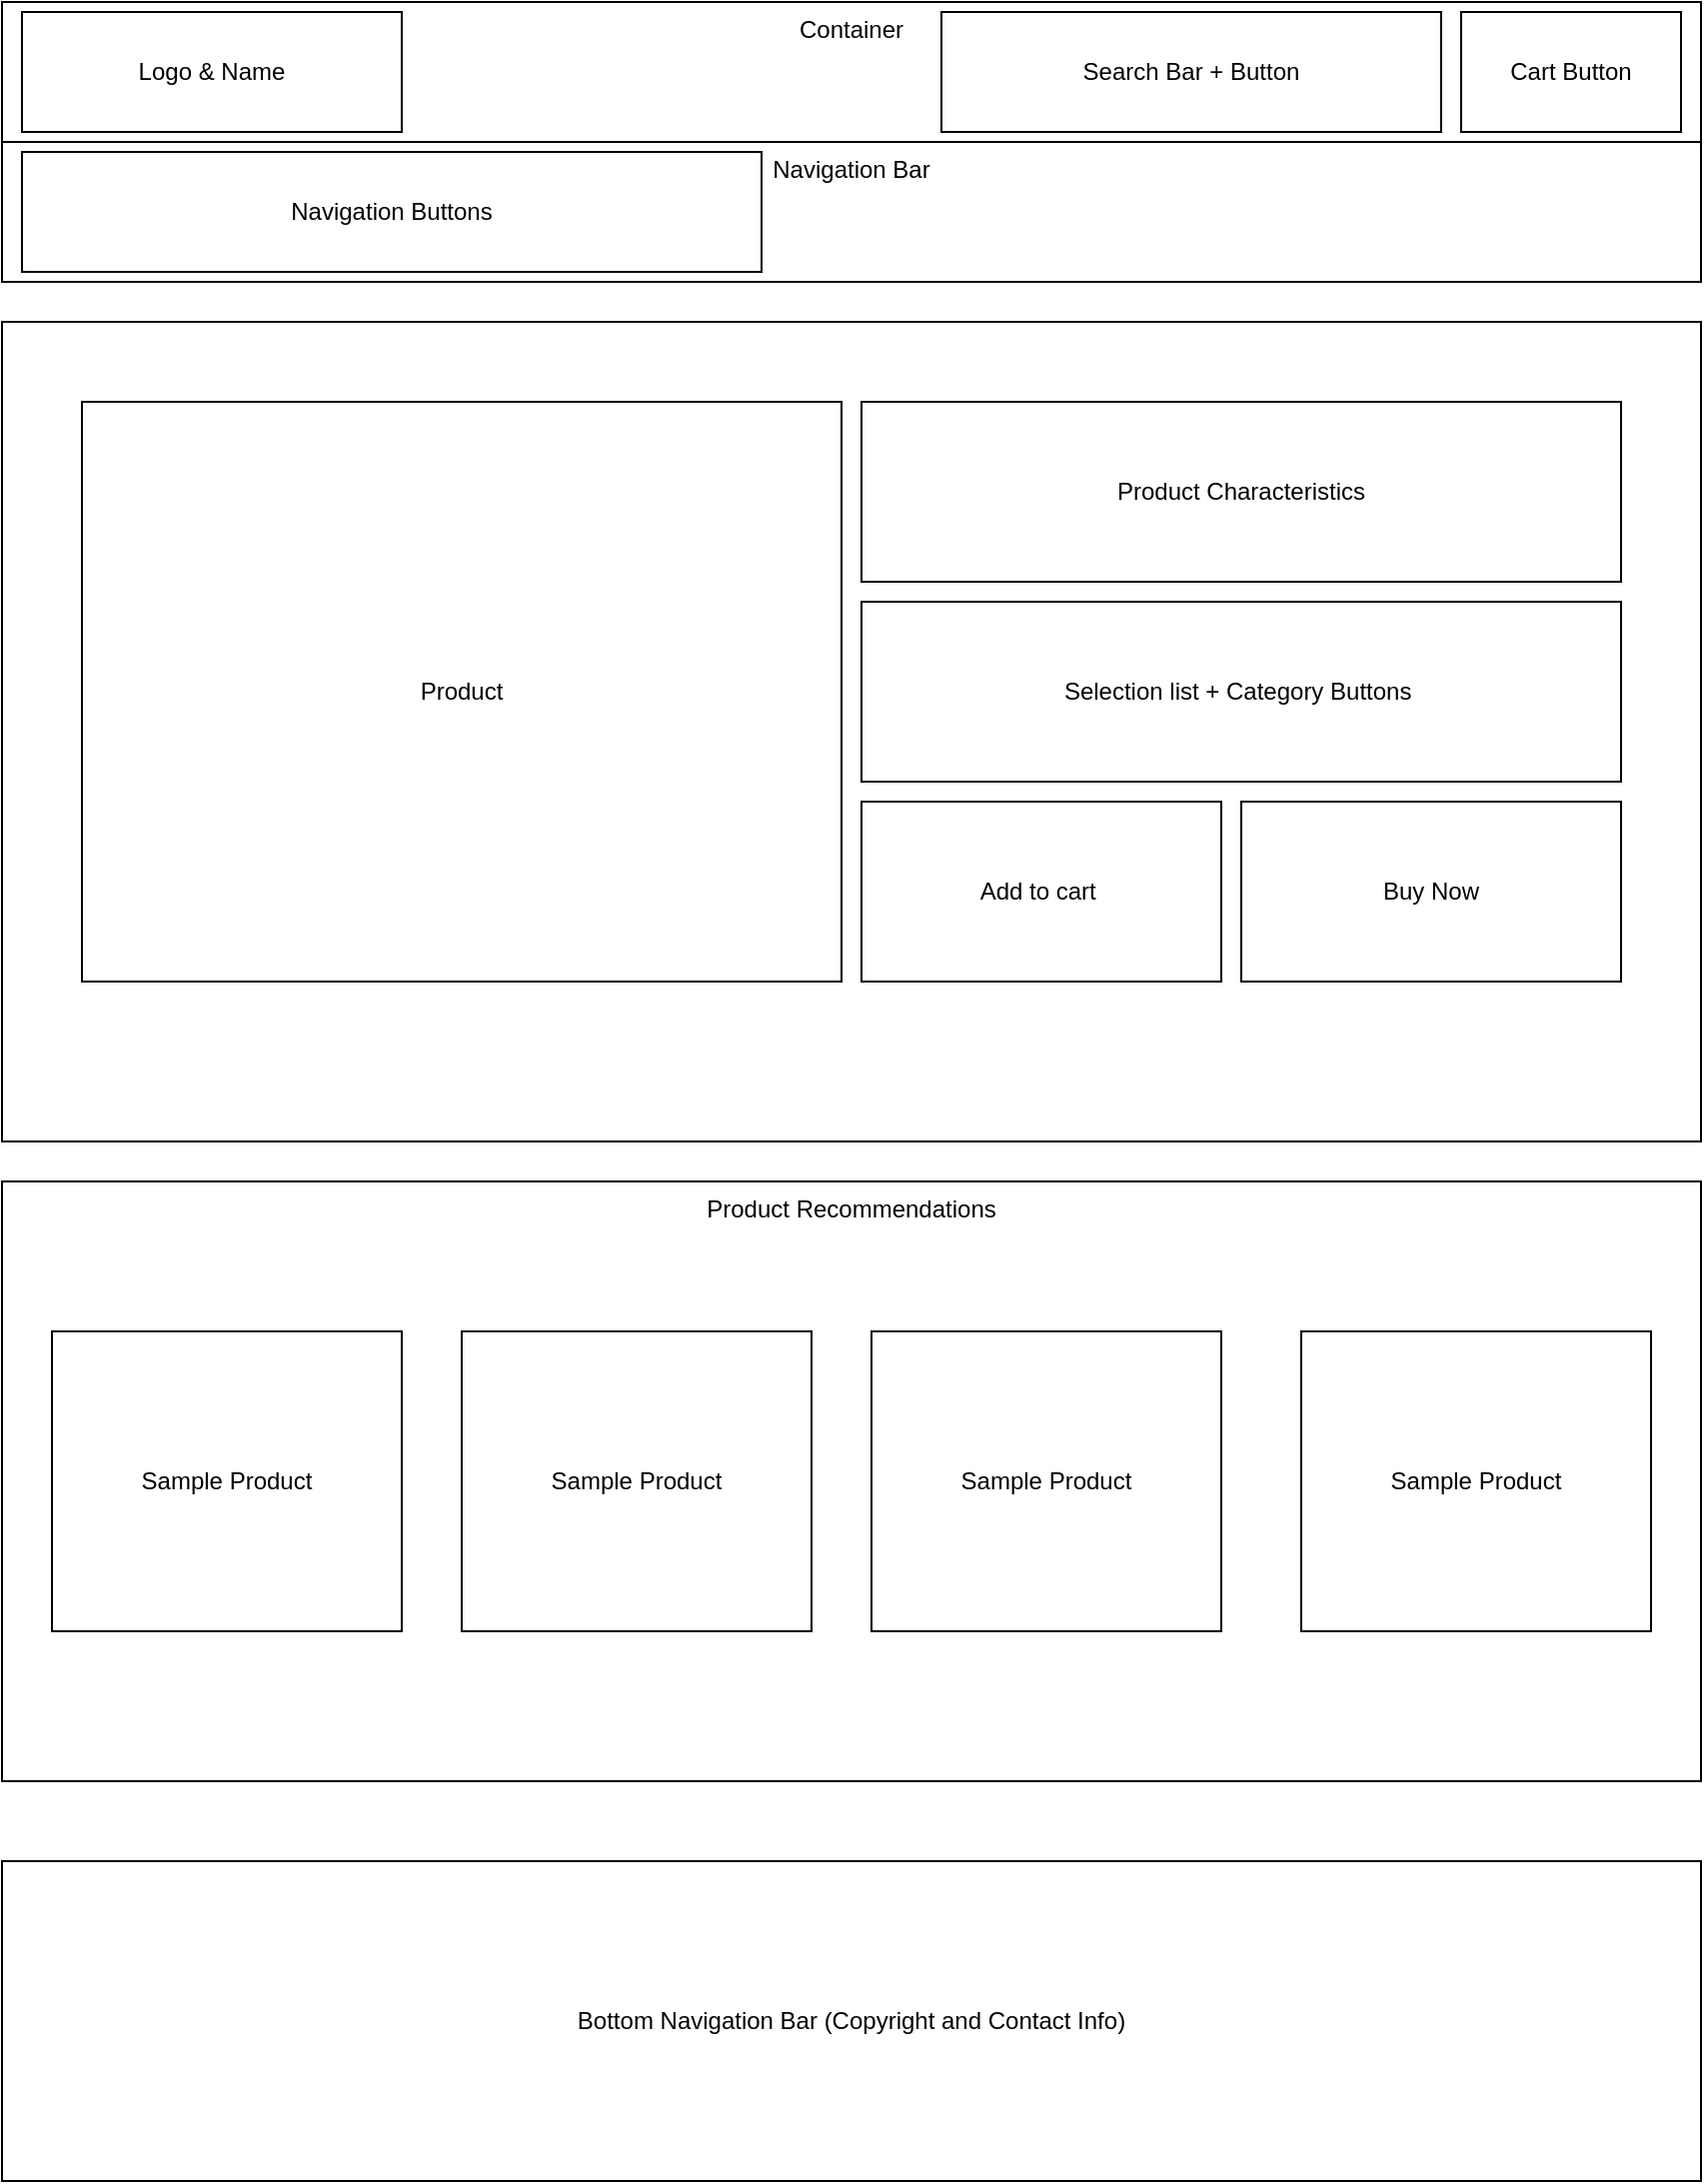 <mxfile version="14.2.9" type="device"><diagram id="W8vHkRPXkR89ymXZee7k" name="Page-1"><mxGraphModel dx="1422" dy="705" grid="1" gridSize="10" guides="1" tooltips="1" connect="1" arrows="1" fold="1" page="1" pageScale="1" pageWidth="850" pageHeight="1100" math="0" shadow="0"><root><mxCell id="0"/><mxCell id="1" parent="0"/><mxCell id="F6MJIOEnpnmTDQJOHwTF-1" value="Container" style="rounded=0;whiteSpace=wrap;html=1;horizontal=1;verticalAlign=top;" parent="1" vertex="1"><mxGeometry width="850" height="70" as="geometry"/></mxCell><mxCell id="F6MJIOEnpnmTDQJOHwTF-2" value="Logo &amp;amp; Name" style="rounded=0;whiteSpace=wrap;html=1;" parent="1" vertex="1"><mxGeometry x="10" y="5" width="190" height="60" as="geometry"/></mxCell><mxCell id="F6MJIOEnpnmTDQJOHwTF-3" value="Cart Button" style="rounded=0;whiteSpace=wrap;html=1;" parent="1" vertex="1"><mxGeometry x="730" y="5" width="110" height="60" as="geometry"/></mxCell><mxCell id="F6MJIOEnpnmTDQJOHwTF-4" value="Search Bar + Button" style="rounded=0;whiteSpace=wrap;html=1;" parent="1" vertex="1"><mxGeometry x="470" y="5" width="250" height="60" as="geometry"/></mxCell><mxCell id="F6MJIOEnpnmTDQJOHwTF-5" value="Navigation Bar" style="rounded=0;whiteSpace=wrap;html=1;verticalAlign=top;" parent="1" vertex="1"><mxGeometry y="70" width="850" height="70" as="geometry"/></mxCell><mxCell id="WNrWr9JA6YendlnImKx5-1" value="Navigation Buttons" style="rounded=0;whiteSpace=wrap;html=1;" vertex="1" parent="1"><mxGeometry x="10" y="75" width="370" height="60" as="geometry"/></mxCell><mxCell id="WNrWr9JA6YendlnImKx5-2" value="" style="rounded=0;whiteSpace=wrap;html=1;" vertex="1" parent="1"><mxGeometry y="160" width="850" height="410" as="geometry"/></mxCell><mxCell id="WNrWr9JA6YendlnImKx5-3" value="Product Recommendations" style="rounded=0;whiteSpace=wrap;html=1;verticalAlign=top;" vertex="1" parent="1"><mxGeometry y="590" width="850" height="300" as="geometry"/></mxCell><mxCell id="WNrWr9JA6YendlnImKx5-4" value="Sample Product" style="rounded=0;whiteSpace=wrap;html=1;" vertex="1" parent="1"><mxGeometry x="25" y="665" width="175" height="150" as="geometry"/></mxCell><mxCell id="WNrWr9JA6YendlnImKx5-6" value="Sample Product" style="rounded=0;whiteSpace=wrap;html=1;" vertex="1" parent="1"><mxGeometry x="230" y="665" width="175" height="150" as="geometry"/></mxCell><mxCell id="WNrWr9JA6YendlnImKx5-7" value="Sample Product" style="rounded=0;whiteSpace=wrap;html=1;" vertex="1" parent="1"><mxGeometry x="435" y="665" width="175" height="150" as="geometry"/></mxCell><mxCell id="WNrWr9JA6YendlnImKx5-8" value="Sample Product" style="rounded=0;whiteSpace=wrap;html=1;" vertex="1" parent="1"><mxGeometry x="650" y="665" width="175" height="150" as="geometry"/></mxCell><mxCell id="WNrWr9JA6YendlnImKx5-10" value="Product" style="rounded=0;whiteSpace=wrap;html=1;" vertex="1" parent="1"><mxGeometry x="40" y="200" width="380" height="290" as="geometry"/></mxCell><mxCell id="WNrWr9JA6YendlnImKx5-11" value="Product Characteristics" style="rounded=0;whiteSpace=wrap;html=1;" vertex="1" parent="1"><mxGeometry x="430" y="200" width="380" height="90" as="geometry"/></mxCell><mxCell id="WNrWr9JA6YendlnImKx5-12" value="Selection list + Category Buttons&amp;nbsp;" style="rounded=0;whiteSpace=wrap;html=1;" vertex="1" parent="1"><mxGeometry x="430" y="300" width="380" height="90" as="geometry"/></mxCell><mxCell id="WNrWr9JA6YendlnImKx5-13" value="Bottom Navigation Bar (Copyright and Contact Info)" style="rounded=0;whiteSpace=wrap;html=1;" vertex="1" parent="1"><mxGeometry y="930" width="850" height="160" as="geometry"/></mxCell><mxCell id="WNrWr9JA6YendlnImKx5-14" value="Add to cart&amp;nbsp;" style="rounded=0;whiteSpace=wrap;html=1;" vertex="1" parent="1"><mxGeometry x="430" y="400" width="180" height="90" as="geometry"/></mxCell><mxCell id="WNrWr9JA6YendlnImKx5-15" value="Buy Now" style="rounded=0;whiteSpace=wrap;html=1;" vertex="1" parent="1"><mxGeometry x="620" y="400" width="190" height="90" as="geometry"/></mxCell></root></mxGraphModel></diagram></mxfile>